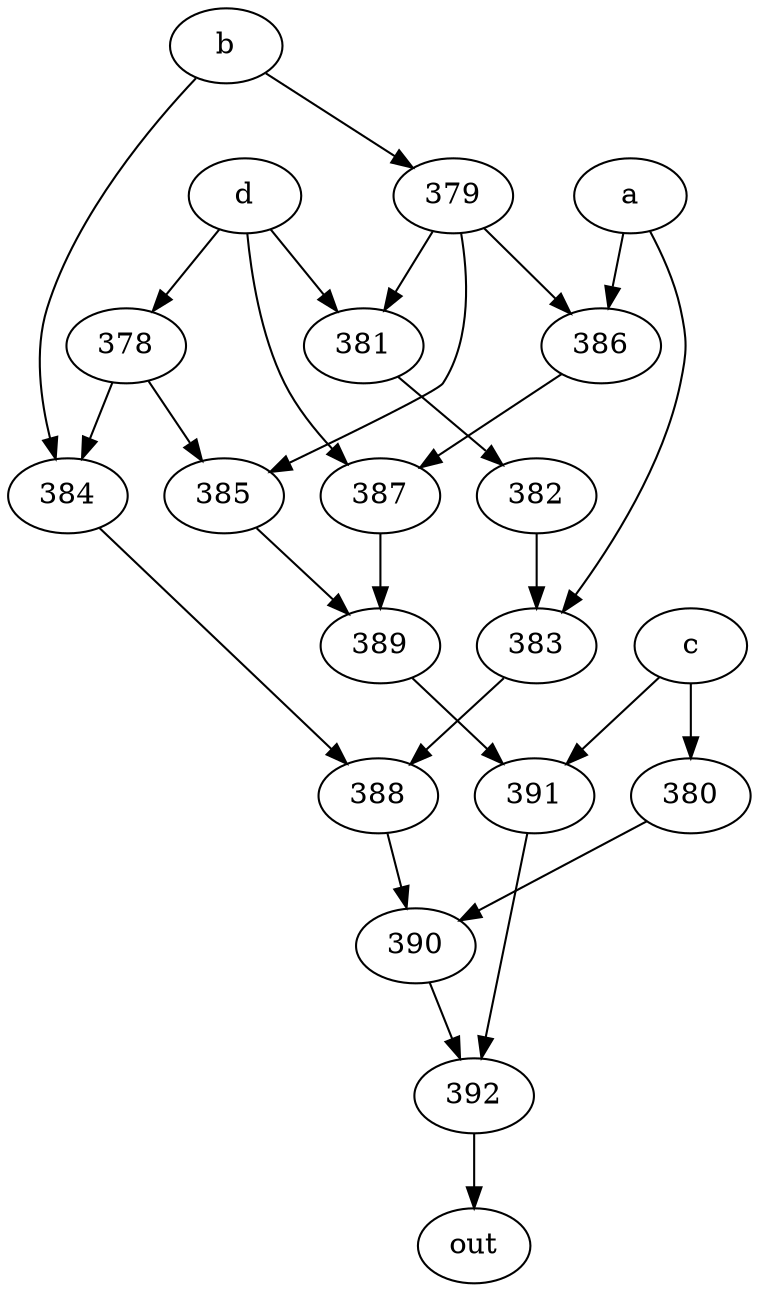 strict digraph "" {
	392 -> out;
	a -> 383;
	a -> 386;
	383 -> 388;
	386 -> 387;
	388 -> 390;
	387 -> 389;
	b -> 379;
	b -> 384;
	379 -> 386;
	379 -> 381;
	379 -> 385;
	384 -> 388;
	381 -> 382;
	385 -> 389;
	c -> 380;
	c -> 391;
	380 -> 390;
	391 -> 392;
	390 -> 392;
	d -> 387;
	d -> 381;
	d -> 378;
	378 -> 384;
	378 -> 385;
	382 -> 383;
	389 -> 391;
}
